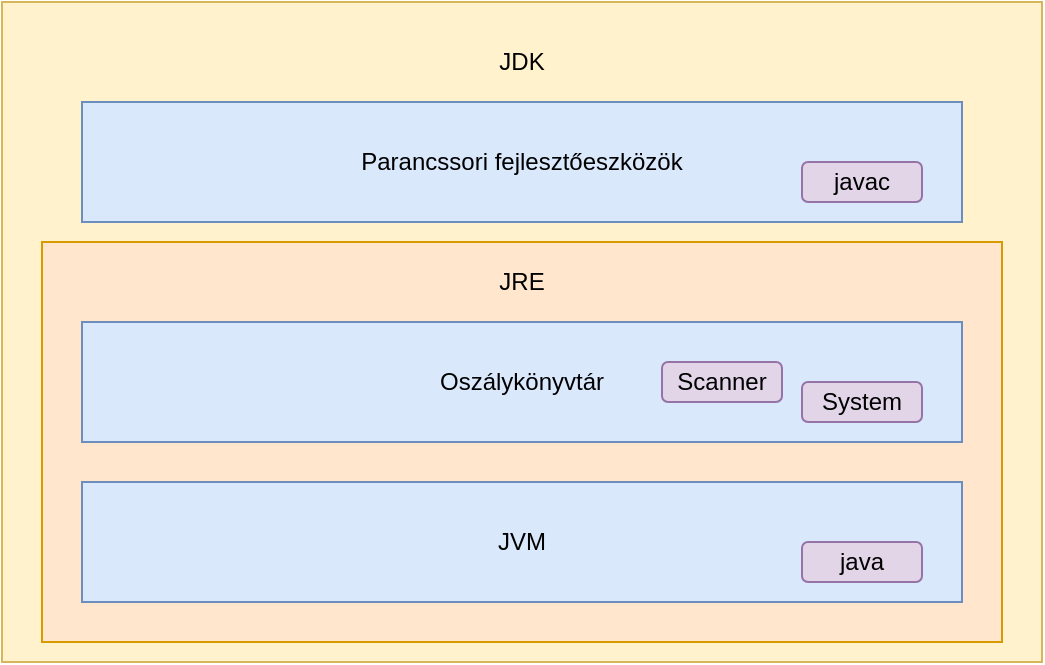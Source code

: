 <mxfile version="13.7.7" type="device"><diagram id="vs2nxZEgOBQyvmo4A2OE" name="Page-1"><mxGraphModel dx="1995" dy="1136" grid="1" gridSize="10" guides="1" tooltips="1" connect="1" arrows="1" fold="1" page="1" pageScale="1" pageWidth="850" pageHeight="1100" math="0" shadow="0"><root><mxCell id="0"/><mxCell id="1" parent="0"/><mxCell id="vvCI1gIHUrWmdB4zFSXM-1" value="" style="rounded=0;whiteSpace=wrap;html=1;fillColor=#fff2cc;strokeColor=#d6b656;" vertex="1" parent="1"><mxGeometry x="120" y="80" width="520" height="330" as="geometry"/></mxCell><mxCell id="vvCI1gIHUrWmdB4zFSXM-10" value="" style="rounded=0;whiteSpace=wrap;html=1;fillColor=#ffe6cc;strokeColor=#d79b00;" vertex="1" parent="1"><mxGeometry x="140" y="200" width="480" height="200" as="geometry"/></mxCell><mxCell id="vvCI1gIHUrWmdB4zFSXM-2" value="JVM" style="rounded=0;whiteSpace=wrap;html=1;fillColor=#dae8fc;strokeColor=#6c8ebf;" vertex="1" parent="1"><mxGeometry x="160" y="320" width="440" height="60" as="geometry"/></mxCell><mxCell id="vvCI1gIHUrWmdB4zFSXM-3" value="Oszálykönyvtár" style="rounded=0;whiteSpace=wrap;html=1;fillColor=#dae8fc;strokeColor=#6c8ebf;" vertex="1" parent="1"><mxGeometry x="160" y="240" width="440" height="60" as="geometry"/></mxCell><mxCell id="vvCI1gIHUrWmdB4zFSXM-4" value="Scanner" style="rounded=1;whiteSpace=wrap;html=1;fillColor=#e1d5e7;strokeColor=#9673a6;" vertex="1" parent="1"><mxGeometry x="450" y="260" width="60" height="20" as="geometry"/></mxCell><mxCell id="vvCI1gIHUrWmdB4zFSXM-5" value="System" style="rounded=1;whiteSpace=wrap;html=1;fillColor=#e1d5e7;strokeColor=#9673a6;" vertex="1" parent="1"><mxGeometry x="520" y="270" width="60" height="20" as="geometry"/></mxCell><mxCell id="vvCI1gIHUrWmdB4zFSXM-6" value="Parancssori fejlesztőeszközök" style="rounded=0;whiteSpace=wrap;html=1;fillColor=#dae8fc;strokeColor=#6c8ebf;" vertex="1" parent="1"><mxGeometry x="160" y="130" width="440" height="60" as="geometry"/></mxCell><mxCell id="vvCI1gIHUrWmdB4zFSXM-7" value="javac" style="rounded=1;whiteSpace=wrap;html=1;fillColor=#e1d5e7;strokeColor=#9673a6;" vertex="1" parent="1"><mxGeometry x="520" y="160" width="60" height="20" as="geometry"/></mxCell><mxCell id="vvCI1gIHUrWmdB4zFSXM-8" value="java" style="rounded=1;whiteSpace=wrap;html=1;fillColor=#e1d5e7;strokeColor=#9673a6;" vertex="1" parent="1"><mxGeometry x="520" y="350" width="60" height="20" as="geometry"/></mxCell><mxCell id="vvCI1gIHUrWmdB4zFSXM-9" value="JDK" style="text;html=1;strokeColor=none;fillColor=none;align=center;verticalAlign=middle;whiteSpace=wrap;rounded=0;" vertex="1" parent="1"><mxGeometry x="360" y="100" width="40" height="20" as="geometry"/></mxCell><mxCell id="vvCI1gIHUrWmdB4zFSXM-12" value="JRE" style="text;html=1;strokeColor=none;fillColor=none;align=center;verticalAlign=middle;whiteSpace=wrap;rounded=0;" vertex="1" parent="1"><mxGeometry x="360" y="210" width="40" height="20" as="geometry"/></mxCell></root></mxGraphModel></diagram></mxfile>